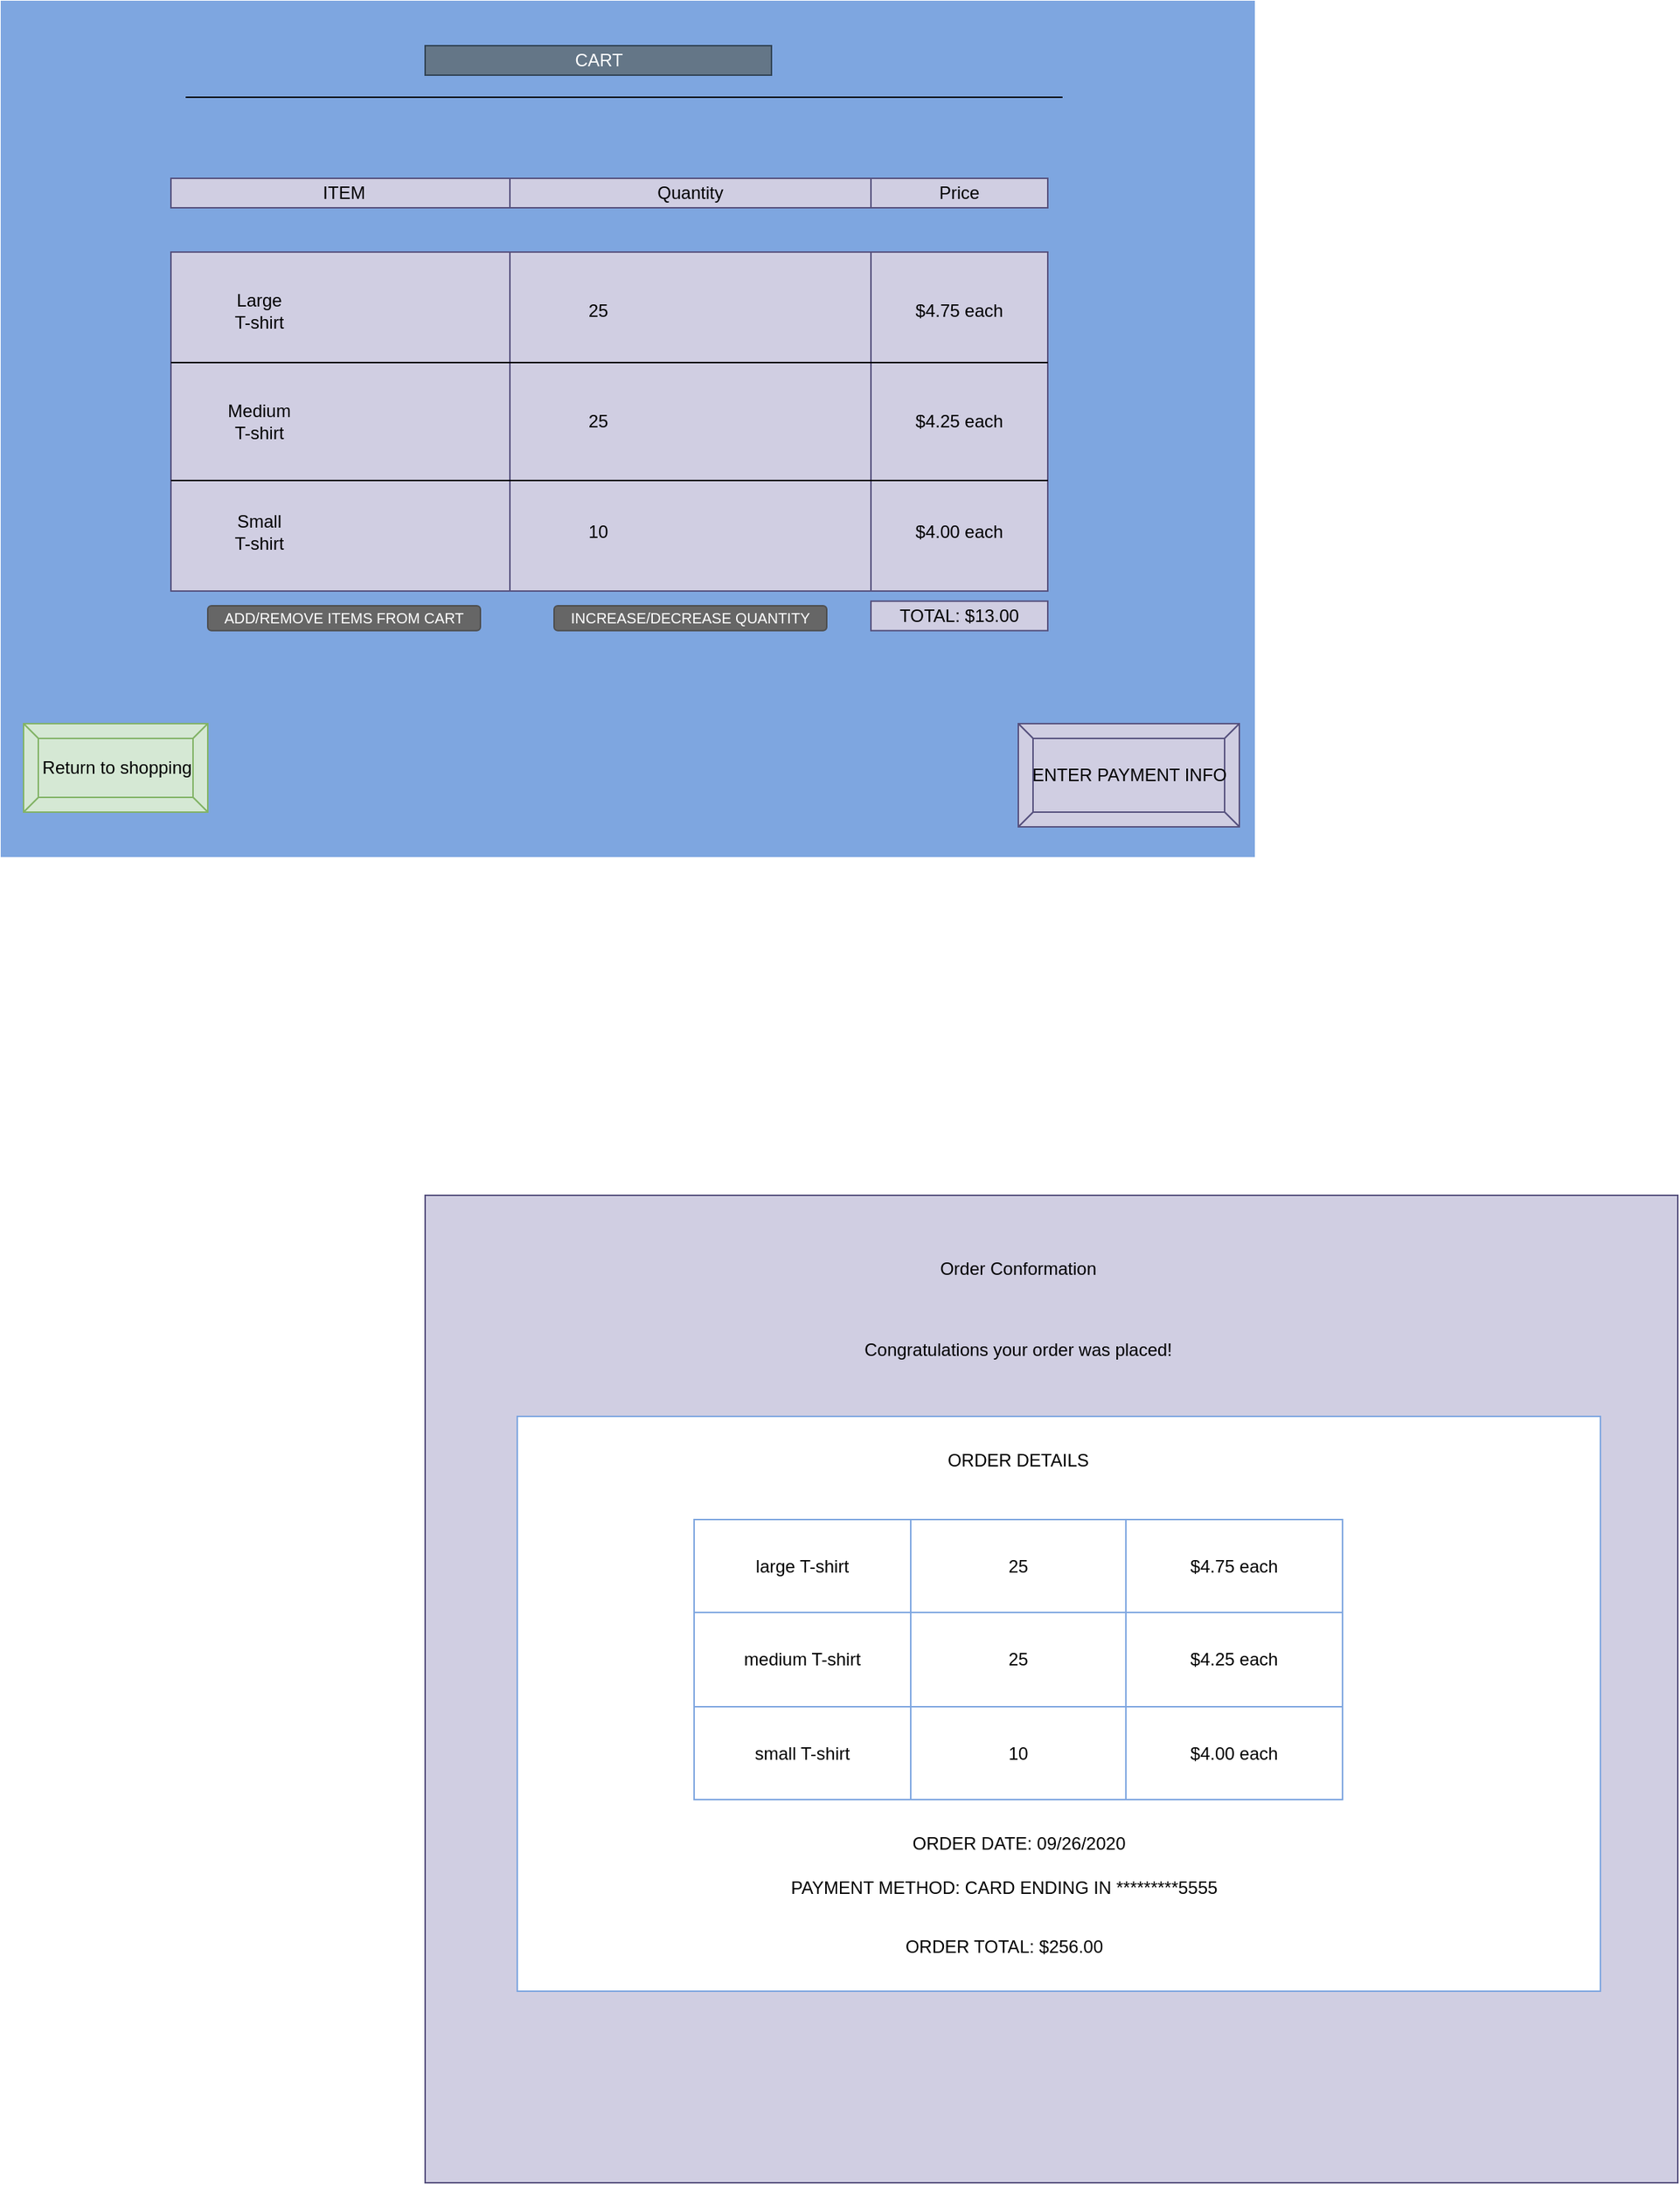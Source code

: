 <mxfile version="13.7.6" type="github">
  <diagram id="sXs699aBRK_yhBxhbvP2" name="Page-1">
    <mxGraphModel dx="1422" dy="794" grid="1" gridSize="10" guides="1" tooltips="1" connect="1" arrows="1" fold="1" page="1" pageScale="1" pageWidth="850" pageHeight="1100" math="0" shadow="0">
      <root>
        <mxCell id="0" />
        <mxCell id="1" parent="0" />
        <mxCell id="B_7StSU_QWjbHnsfs_5M-1" value="" style="rounded=0;whiteSpace=wrap;html=1;strokeColor=#7EA6E0;fillColor=#7EA6E0;" vertex="1" parent="1">
          <mxGeometry y="50" width="850" height="580" as="geometry" />
        </mxCell>
        <mxCell id="B_7StSU_QWjbHnsfs_5M-2" value="ITEM" style="text;html=1;strokeColor=#56517e;fillColor=#d0cee2;align=center;verticalAlign=middle;whiteSpace=wrap;rounded=0;" vertex="1" parent="1">
          <mxGeometry x="115" y="170" width="235" height="20" as="geometry" />
        </mxCell>
        <mxCell id="B_7StSU_QWjbHnsfs_5M-4" value="" style="rounded=0;whiteSpace=wrap;html=1;fillColor=#d0cee2;strokeColor=#56517e;" vertex="1" parent="1">
          <mxGeometry x="115" y="220" width="235" height="230" as="geometry" />
        </mxCell>
        <mxCell id="B_7StSU_QWjbHnsfs_5M-5" value="Large T-shirt" style="text;html=1;strokeColor=none;fillColor=none;align=center;verticalAlign=middle;whiteSpace=wrap;rounded=0;" vertex="1" parent="1">
          <mxGeometry x="155" y="250" width="40" height="20" as="geometry" />
        </mxCell>
        <mxCell id="B_7StSU_QWjbHnsfs_5M-6" value="Medium T-shirt" style="text;html=1;strokeColor=none;fillColor=none;align=center;verticalAlign=middle;whiteSpace=wrap;rounded=0;" vertex="1" parent="1">
          <mxGeometry x="155" y="325" width="40" height="20" as="geometry" />
        </mxCell>
        <mxCell id="B_7StSU_QWjbHnsfs_5M-7" value="Small T-shirt" style="text;html=1;strokeColor=none;fillColor=none;align=center;verticalAlign=middle;whiteSpace=wrap;rounded=0;" vertex="1" parent="1">
          <mxGeometry x="155" y="400" width="40" height="20" as="geometry" />
        </mxCell>
        <mxCell id="B_7StSU_QWjbHnsfs_5M-8" value="Quantity" style="text;html=1;strokeColor=#56517e;fillColor=#d0cee2;align=center;verticalAlign=middle;whiteSpace=wrap;rounded=0;" vertex="1" parent="1">
          <mxGeometry x="345" y="170" width="245" height="20" as="geometry" />
        </mxCell>
        <mxCell id="B_7StSU_QWjbHnsfs_5M-9" value="Price" style="text;html=1;strokeColor=#56517e;fillColor=#d0cee2;align=center;verticalAlign=middle;whiteSpace=wrap;rounded=0;" vertex="1" parent="1">
          <mxGeometry x="590" y="170" width="120" height="20" as="geometry" />
        </mxCell>
        <mxCell id="B_7StSU_QWjbHnsfs_5M-10" value="" style="rounded=0;whiteSpace=wrap;html=1;fillColor=#d0cee2;strokeColor=#56517e;" vertex="1" parent="1">
          <mxGeometry x="345" y="220" width="255" height="230" as="geometry" />
        </mxCell>
        <mxCell id="B_7StSU_QWjbHnsfs_5M-11" value="" style="rounded=0;whiteSpace=wrap;html=1;fillColor=#d0cee2;strokeColor=#56517e;" vertex="1" parent="1">
          <mxGeometry x="590" y="220" width="120" height="230" as="geometry" />
        </mxCell>
        <mxCell id="B_7StSU_QWjbHnsfs_5M-12" value="25" style="text;html=1;strokeColor=none;fillColor=none;align=center;verticalAlign=middle;whiteSpace=wrap;rounded=0;" vertex="1" parent="1">
          <mxGeometry x="385" y="250" width="40" height="20" as="geometry" />
        </mxCell>
        <mxCell id="B_7StSU_QWjbHnsfs_5M-13" value="25" style="text;html=1;strokeColor=none;fillColor=none;align=center;verticalAlign=middle;whiteSpace=wrap;rounded=0;" vertex="1" parent="1">
          <mxGeometry x="385" y="325" width="40" height="20" as="geometry" />
        </mxCell>
        <mxCell id="B_7StSU_QWjbHnsfs_5M-14" value="10" style="text;html=1;strokeColor=none;fillColor=none;align=center;verticalAlign=middle;whiteSpace=wrap;rounded=0;" vertex="1" parent="1">
          <mxGeometry x="385" y="400" width="40" height="20" as="geometry" />
        </mxCell>
        <mxCell id="B_7StSU_QWjbHnsfs_5M-15" value="$4.75 each" style="text;html=1;strokeColor=none;fillColor=none;align=center;verticalAlign=middle;whiteSpace=wrap;rounded=0;" vertex="1" parent="1">
          <mxGeometry x="615" y="250" width="70" height="20" as="geometry" />
        </mxCell>
        <mxCell id="B_7StSU_QWjbHnsfs_5M-16" value="$4.25 each" style="text;html=1;strokeColor=none;fillColor=none;align=center;verticalAlign=middle;whiteSpace=wrap;rounded=0;" vertex="1" parent="1">
          <mxGeometry x="615" y="325" width="70" height="20" as="geometry" />
        </mxCell>
        <mxCell id="B_7StSU_QWjbHnsfs_5M-17" value="$4.00 each" style="text;html=1;strokeColor=none;fillColor=none;align=center;verticalAlign=middle;whiteSpace=wrap;rounded=0;" vertex="1" parent="1">
          <mxGeometry x="615" y="400" width="70" height="20" as="geometry" />
        </mxCell>
        <mxCell id="B_7StSU_QWjbHnsfs_5M-18" value="CART" style="text;html=1;strokeColor=#314354;fillColor=#647687;align=center;verticalAlign=middle;whiteSpace=wrap;rounded=0;fontColor=#ffffff;" vertex="1" parent="1">
          <mxGeometry x="287.5" y="80" width="235" height="20" as="geometry" />
        </mxCell>
        <mxCell id="B_7StSU_QWjbHnsfs_5M-21" value="" style="line;strokeWidth=1;rotatable=0;dashed=0;labelPosition=right;align=left;verticalAlign=middle;spacingTop=0;spacingLeft=6;points=[];portConstraint=eastwest;" vertex="1" parent="1">
          <mxGeometry x="115" y="290" width="595" height="10" as="geometry" />
        </mxCell>
        <mxCell id="B_7StSU_QWjbHnsfs_5M-22" value="" style="line;strokeWidth=1;rotatable=0;dashed=0;labelPosition=right;align=left;verticalAlign=middle;spacingTop=0;spacingLeft=6;points=[];portConstraint=eastwest;" vertex="1" parent="1">
          <mxGeometry x="125" y="110" width="595" height="10" as="geometry" />
        </mxCell>
        <mxCell id="B_7StSU_QWjbHnsfs_5M-23" value="" style="line;strokeWidth=1;rotatable=0;dashed=0;labelPosition=right;align=left;verticalAlign=middle;spacingTop=0;spacingLeft=6;points=[];portConstraint=eastwest;" vertex="1" parent="1">
          <mxGeometry x="115" y="370" width="595" height="10" as="geometry" />
        </mxCell>
        <mxCell id="B_7StSU_QWjbHnsfs_5M-26" value="ENTER PAYMENT INFO" style="labelPosition=center;verticalLabelPosition=middle;align=center;html=1;shape=mxgraph.basic.button;dx=10;fillColor=#d0cee2;strokeColor=#56517e;" vertex="1" parent="1">
          <mxGeometry x="690" y="540" width="150" height="70" as="geometry" />
        </mxCell>
        <mxCell id="B_7StSU_QWjbHnsfs_5M-28" value="ADD/REMOVE ITEMS FROM CART" style="rounded=1;html=1;shadow=0;dashed=0;whiteSpace=wrap;fontSize=10;fillColor=#666666;align=center;strokeColor=#4D4D4D;fontColor=#ffffff;" vertex="1" parent="1">
          <mxGeometry x="140" y="460" width="185" height="16.88" as="geometry" />
        </mxCell>
        <mxCell id="B_7StSU_QWjbHnsfs_5M-29" value="INCREASE/DECREASE QUANTITY" style="rounded=1;html=1;shadow=0;dashed=0;whiteSpace=wrap;fontSize=10;fillColor=#666666;align=center;strokeColor=#4D4D4D;fontColor=#ffffff;" vertex="1" parent="1">
          <mxGeometry x="375" y="460" width="185" height="16.88" as="geometry" />
        </mxCell>
        <mxCell id="B_7StSU_QWjbHnsfs_5M-30" value="TOTAL: $13.00" style="text;html=1;strokeColor=#56517e;fillColor=#d0cee2;align=center;verticalAlign=middle;whiteSpace=wrap;rounded=0;" vertex="1" parent="1">
          <mxGeometry x="590" y="456.88" width="120" height="20" as="geometry" />
        </mxCell>
        <mxCell id="B_7StSU_QWjbHnsfs_5M-31" value="Return to shopping" style="labelPosition=center;verticalLabelPosition=middle;align=center;html=1;shape=mxgraph.basic.button;dx=10;fillColor=#d5e8d4;strokeColor=#82b366;" vertex="1" parent="1">
          <mxGeometry x="15" y="540" width="125" height="60" as="geometry" />
        </mxCell>
        <mxCell id="B_7StSU_QWjbHnsfs_5M-33" value="" style="rounded=0;whiteSpace=wrap;html=1;strokeColor=#56517e;fillColor=#d0cee2;" vertex="1" parent="1">
          <mxGeometry x="287.5" y="860" width="850" height="670" as="geometry" />
        </mxCell>
        <mxCell id="B_7StSU_QWjbHnsfs_5M-34" value="Order Conformation" style="text;html=1;strokeColor=none;fillColor=none;align=center;verticalAlign=middle;whiteSpace=wrap;rounded=0;" vertex="1" parent="1">
          <mxGeometry x="600" y="870" width="180" height="80" as="geometry" />
        </mxCell>
        <mxCell id="B_7StSU_QWjbHnsfs_5M-36" value="Congratulations your order was placed!" style="text;html=1;strokeColor=none;fillColor=none;align=center;verticalAlign=middle;whiteSpace=wrap;rounded=0;" vertex="1" parent="1">
          <mxGeometry x="580" y="950" width="220" height="30" as="geometry" />
        </mxCell>
        <mxCell id="B_7StSU_QWjbHnsfs_5M-50" value="" style="rounded=0;whiteSpace=wrap;html=1;strokeColor=#7EA6E0;fillColor=#FFFFFF;" vertex="1" parent="1">
          <mxGeometry x="350" y="1010" width="735" height="390" as="geometry" />
        </mxCell>
        <mxCell id="B_7StSU_QWjbHnsfs_5M-37" value="" style="shape=table;html=1;whiteSpace=wrap;startSize=0;container=1;collapsible=0;childLayout=tableLayout;strokeColor=#7EA6E0;fillColor=#FFFFFF;" vertex="1" parent="1">
          <mxGeometry x="470" y="1080" width="440" height="190" as="geometry" />
        </mxCell>
        <mxCell id="B_7StSU_QWjbHnsfs_5M-38" value="" style="shape=partialRectangle;html=1;whiteSpace=wrap;collapsible=0;dropTarget=0;pointerEvents=0;fillColor=none;top=0;left=0;bottom=0;right=0;points=[[0,0.5],[1,0.5]];portConstraint=eastwest;" vertex="1" parent="B_7StSU_QWjbHnsfs_5M-37">
          <mxGeometry width="440" height="63" as="geometry" />
        </mxCell>
        <mxCell id="B_7StSU_QWjbHnsfs_5M-39" value="large T-shirt" style="shape=partialRectangle;html=1;whiteSpace=wrap;connectable=0;fillColor=none;top=0;left=0;bottom=0;right=0;overflow=hidden;" vertex="1" parent="B_7StSU_QWjbHnsfs_5M-38">
          <mxGeometry width="147" height="63" as="geometry" />
        </mxCell>
        <mxCell id="B_7StSU_QWjbHnsfs_5M-40" value="25" style="shape=partialRectangle;html=1;whiteSpace=wrap;connectable=0;fillColor=none;top=0;left=0;bottom=0;right=0;overflow=hidden;" vertex="1" parent="B_7StSU_QWjbHnsfs_5M-38">
          <mxGeometry x="147" width="146" height="63" as="geometry" />
        </mxCell>
        <mxCell id="B_7StSU_QWjbHnsfs_5M-41" value="$4.75 each" style="shape=partialRectangle;html=1;whiteSpace=wrap;connectable=0;fillColor=none;top=0;left=0;bottom=0;right=0;overflow=hidden;" vertex="1" parent="B_7StSU_QWjbHnsfs_5M-38">
          <mxGeometry x="293" width="147" height="63" as="geometry" />
        </mxCell>
        <mxCell id="B_7StSU_QWjbHnsfs_5M-42" value="" style="shape=partialRectangle;html=1;whiteSpace=wrap;collapsible=0;dropTarget=0;pointerEvents=0;fillColor=none;top=0;left=0;bottom=0;right=0;points=[[0,0.5],[1,0.5]];portConstraint=eastwest;" vertex="1" parent="B_7StSU_QWjbHnsfs_5M-37">
          <mxGeometry y="63" width="440" height="64" as="geometry" />
        </mxCell>
        <mxCell id="B_7StSU_QWjbHnsfs_5M-43" value="medium T-shirt" style="shape=partialRectangle;html=1;whiteSpace=wrap;connectable=0;fillColor=none;top=0;left=0;bottom=0;right=0;overflow=hidden;" vertex="1" parent="B_7StSU_QWjbHnsfs_5M-42">
          <mxGeometry width="147" height="64" as="geometry" />
        </mxCell>
        <mxCell id="B_7StSU_QWjbHnsfs_5M-44" value="25" style="shape=partialRectangle;html=1;whiteSpace=wrap;connectable=0;fillColor=none;top=0;left=0;bottom=0;right=0;overflow=hidden;" vertex="1" parent="B_7StSU_QWjbHnsfs_5M-42">
          <mxGeometry x="147" width="146" height="64" as="geometry" />
        </mxCell>
        <mxCell id="B_7StSU_QWjbHnsfs_5M-45" value="$4.25 each" style="shape=partialRectangle;html=1;whiteSpace=wrap;connectable=0;fillColor=none;top=0;left=0;bottom=0;right=0;overflow=hidden;" vertex="1" parent="B_7StSU_QWjbHnsfs_5M-42">
          <mxGeometry x="293" width="147" height="64" as="geometry" />
        </mxCell>
        <mxCell id="B_7StSU_QWjbHnsfs_5M-46" value="" style="shape=partialRectangle;html=1;whiteSpace=wrap;collapsible=0;dropTarget=0;pointerEvents=0;fillColor=none;top=0;left=0;bottom=0;right=0;points=[[0,0.5],[1,0.5]];portConstraint=eastwest;" vertex="1" parent="B_7StSU_QWjbHnsfs_5M-37">
          <mxGeometry y="127" width="440" height="63" as="geometry" />
        </mxCell>
        <mxCell id="B_7StSU_QWjbHnsfs_5M-47" value="small T-shirt" style="shape=partialRectangle;html=1;whiteSpace=wrap;connectable=0;fillColor=none;top=0;left=0;bottom=0;right=0;overflow=hidden;" vertex="1" parent="B_7StSU_QWjbHnsfs_5M-46">
          <mxGeometry width="147" height="63" as="geometry" />
        </mxCell>
        <mxCell id="B_7StSU_QWjbHnsfs_5M-48" value="10" style="shape=partialRectangle;html=1;whiteSpace=wrap;connectable=0;fillColor=none;top=0;left=0;bottom=0;right=0;overflow=hidden;" vertex="1" parent="B_7StSU_QWjbHnsfs_5M-46">
          <mxGeometry x="147" width="146" height="63" as="geometry" />
        </mxCell>
        <mxCell id="B_7StSU_QWjbHnsfs_5M-49" value="$4.00 each" style="shape=partialRectangle;html=1;whiteSpace=wrap;connectable=0;fillColor=none;top=0;left=0;bottom=0;right=0;overflow=hidden;" vertex="1" parent="B_7StSU_QWjbHnsfs_5M-46">
          <mxGeometry x="293" width="147" height="63" as="geometry" />
        </mxCell>
        <mxCell id="B_7StSU_QWjbHnsfs_5M-51" value="ORDER DETAILS" style="text;html=1;strokeColor=none;fillColor=none;align=center;verticalAlign=middle;whiteSpace=wrap;rounded=0;" vertex="1" parent="1">
          <mxGeometry x="590" y="1030" width="200" height="20" as="geometry" />
        </mxCell>
        <mxCell id="B_7StSU_QWjbHnsfs_5M-52" value="PAYMENT METHOD: CARD ENDING IN *********5555" style="text;html=1;strokeColor=none;fillColor=none;align=center;verticalAlign=middle;whiteSpace=wrap;rounded=0;" vertex="1" parent="1">
          <mxGeometry x="522.5" y="1320" width="315" height="20" as="geometry" />
        </mxCell>
        <mxCell id="B_7StSU_QWjbHnsfs_5M-53" value="ORDER DATE: 09/26/2020" style="text;html=1;strokeColor=none;fillColor=none;align=center;verticalAlign=middle;whiteSpace=wrap;rounded=0;" vertex="1" parent="1">
          <mxGeometry x="532.5" y="1290" width="315" height="20" as="geometry" />
        </mxCell>
        <mxCell id="B_7StSU_QWjbHnsfs_5M-54" value="ORDER TOTAL: $256.00" style="text;html=1;strokeColor=none;fillColor=none;align=center;verticalAlign=middle;whiteSpace=wrap;rounded=0;" vertex="1" parent="1">
          <mxGeometry x="522.5" y="1360" width="315" height="20" as="geometry" />
        </mxCell>
      </root>
    </mxGraphModel>
  </diagram>
</mxfile>
